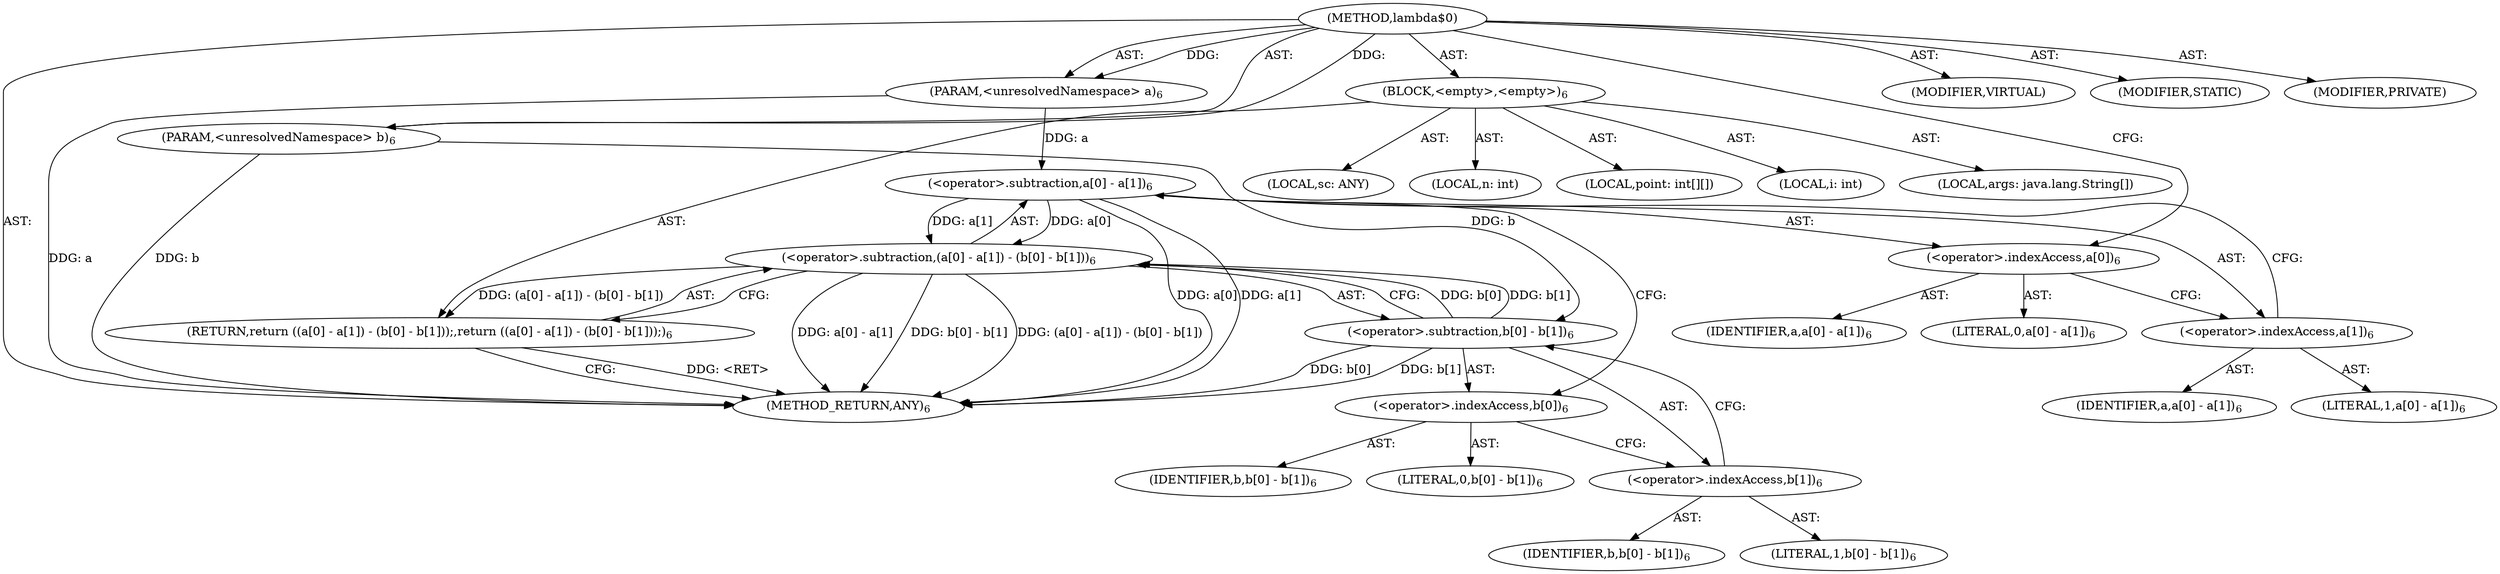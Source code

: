 digraph "lambda$0" {  
"172" [label = <(METHOD,lambda$0)> ]
"173" [label = <(PARAM,&lt;unresolvedNamespace&gt; a)<SUB>6</SUB>> ]
"174" [label = <(PARAM,&lt;unresolvedNamespace&gt; b)<SUB>6</SUB>> ]
"175" [label = <(BLOCK,&lt;empty&gt;,&lt;empty&gt;)<SUB>6</SUB>> ]
"176" [label = <(LOCAL,sc: ANY)> ]
"177" [label = <(LOCAL,n: int)> ]
"178" [label = <(LOCAL,point: int[][])> ]
"179" [label = <(LOCAL,i: int)> ]
"180" [label = <(LOCAL,args: java.lang.String[])> ]
"181" [label = <(RETURN,return ((a[0] - a[1]) - (b[0] - b[1]));,return ((a[0] - a[1]) - (b[0] - b[1]));)<SUB>6</SUB>> ]
"182" [label = <(&lt;operator&gt;.subtraction,(a[0] - a[1]) - (b[0] - b[1]))<SUB>6</SUB>> ]
"183" [label = <(&lt;operator&gt;.subtraction,a[0] - a[1])<SUB>6</SUB>> ]
"184" [label = <(&lt;operator&gt;.indexAccess,a[0])<SUB>6</SUB>> ]
"185" [label = <(IDENTIFIER,a,a[0] - a[1])<SUB>6</SUB>> ]
"186" [label = <(LITERAL,0,a[0] - a[1])<SUB>6</SUB>> ]
"187" [label = <(&lt;operator&gt;.indexAccess,a[1])<SUB>6</SUB>> ]
"188" [label = <(IDENTIFIER,a,a[0] - a[1])<SUB>6</SUB>> ]
"189" [label = <(LITERAL,1,a[0] - a[1])<SUB>6</SUB>> ]
"190" [label = <(&lt;operator&gt;.subtraction,b[0] - b[1])<SUB>6</SUB>> ]
"191" [label = <(&lt;operator&gt;.indexAccess,b[0])<SUB>6</SUB>> ]
"192" [label = <(IDENTIFIER,b,b[0] - b[1])<SUB>6</SUB>> ]
"193" [label = <(LITERAL,0,b[0] - b[1])<SUB>6</SUB>> ]
"194" [label = <(&lt;operator&gt;.indexAccess,b[1])<SUB>6</SUB>> ]
"195" [label = <(IDENTIFIER,b,b[0] - b[1])<SUB>6</SUB>> ]
"196" [label = <(LITERAL,1,b[0] - b[1])<SUB>6</SUB>> ]
"197" [label = <(METHOD_RETURN,ANY)<SUB>6</SUB>> ]
"198" [label = <(MODIFIER,VIRTUAL)> ]
"199" [label = <(MODIFIER,STATIC)> ]
"200" [label = <(MODIFIER,PRIVATE)> ]
  "172" -> "173"  [ label = "AST: "] 
  "172" -> "174"  [ label = "AST: "] 
  "172" -> "175"  [ label = "AST: "] 
  "172" -> "197"  [ label = "AST: "] 
  "172" -> "198"  [ label = "AST: "] 
  "172" -> "199"  [ label = "AST: "] 
  "172" -> "200"  [ label = "AST: "] 
  "175" -> "176"  [ label = "AST: "] 
  "175" -> "177"  [ label = "AST: "] 
  "175" -> "178"  [ label = "AST: "] 
  "175" -> "179"  [ label = "AST: "] 
  "175" -> "180"  [ label = "AST: "] 
  "175" -> "181"  [ label = "AST: "] 
  "181" -> "182"  [ label = "AST: "] 
  "182" -> "183"  [ label = "AST: "] 
  "182" -> "190"  [ label = "AST: "] 
  "183" -> "184"  [ label = "AST: "] 
  "183" -> "187"  [ label = "AST: "] 
  "184" -> "185"  [ label = "AST: "] 
  "184" -> "186"  [ label = "AST: "] 
  "187" -> "188"  [ label = "AST: "] 
  "187" -> "189"  [ label = "AST: "] 
  "190" -> "191"  [ label = "AST: "] 
  "190" -> "194"  [ label = "AST: "] 
  "191" -> "192"  [ label = "AST: "] 
  "191" -> "193"  [ label = "AST: "] 
  "194" -> "195"  [ label = "AST: "] 
  "194" -> "196"  [ label = "AST: "] 
  "181" -> "197"  [ label = "CFG: "] 
  "182" -> "181"  [ label = "CFG: "] 
  "183" -> "191"  [ label = "CFG: "] 
  "190" -> "182"  [ label = "CFG: "] 
  "184" -> "187"  [ label = "CFG: "] 
  "187" -> "183"  [ label = "CFG: "] 
  "191" -> "194"  [ label = "CFG: "] 
  "194" -> "190"  [ label = "CFG: "] 
  "172" -> "184"  [ label = "CFG: "] 
  "181" -> "197"  [ label = "DDG: &lt;RET&gt;"] 
  "173" -> "197"  [ label = "DDG: a"] 
  "174" -> "197"  [ label = "DDG: b"] 
  "183" -> "197"  [ label = "DDG: a[0]"] 
  "183" -> "197"  [ label = "DDG: a[1]"] 
  "182" -> "197"  [ label = "DDG: a[0] - a[1]"] 
  "190" -> "197"  [ label = "DDG: b[0]"] 
  "190" -> "197"  [ label = "DDG: b[1]"] 
  "182" -> "197"  [ label = "DDG: b[0] - b[1]"] 
  "182" -> "197"  [ label = "DDG: (a[0] - a[1]) - (b[0] - b[1])"] 
  "172" -> "173"  [ label = "DDG: "] 
  "172" -> "174"  [ label = "DDG: "] 
  "182" -> "181"  [ label = "DDG: (a[0] - a[1]) - (b[0] - b[1])"] 
  "183" -> "182"  [ label = "DDG: a[0]"] 
  "183" -> "182"  [ label = "DDG: a[1]"] 
  "190" -> "182"  [ label = "DDG: b[0]"] 
  "190" -> "182"  [ label = "DDG: b[1]"] 
  "173" -> "183"  [ label = "DDG: a"] 
  "174" -> "190"  [ label = "DDG: b"] 
}
